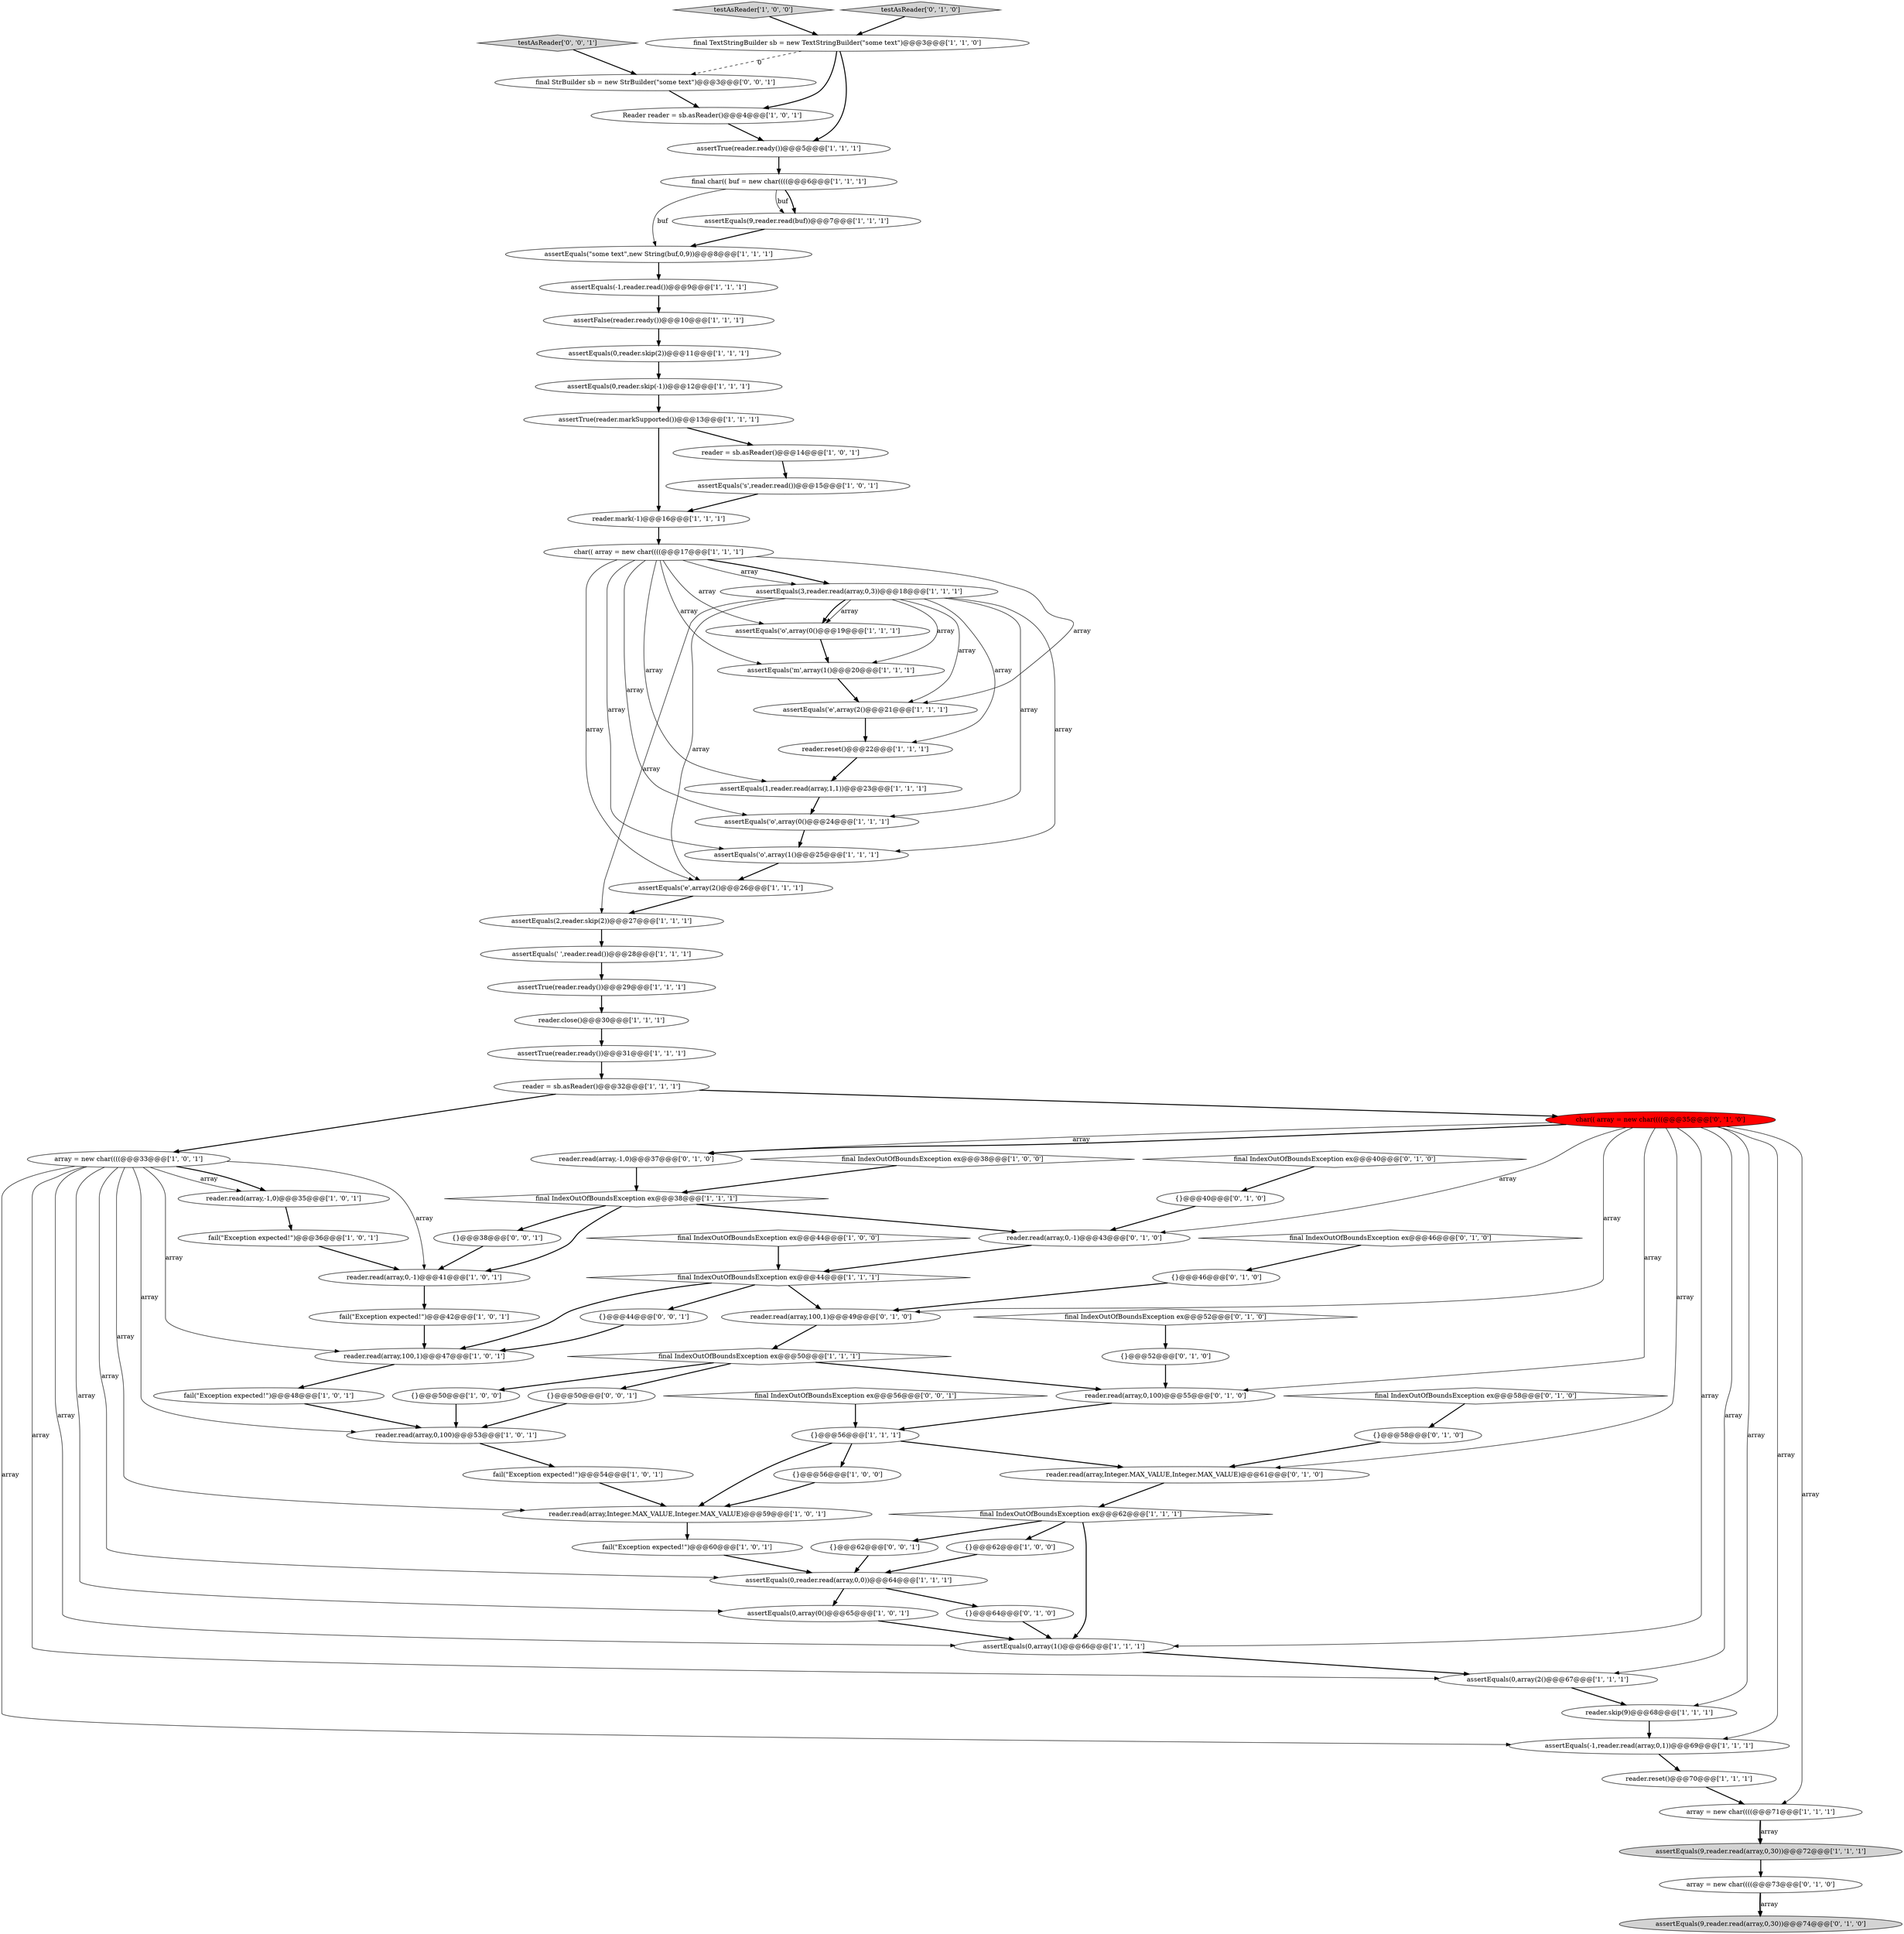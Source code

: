 digraph {
3 [style = filled, label = "{}@@@50@@@['1', '0', '0']", fillcolor = white, shape = ellipse image = "AAA0AAABBB1BBB"];
70 [style = filled, label = "final IndexOutOfBoundsException ex@@@58@@@['0', '1', '0']", fillcolor = white, shape = diamond image = "AAA0AAABBB2BBB"];
63 [style = filled, label = "final IndexOutOfBoundsException ex@@@40@@@['0', '1', '0']", fillcolor = white, shape = diamond image = "AAA0AAABBB2BBB"];
2 [style = filled, label = "fail(\"Exception expected!\")@@@42@@@['1', '0', '1']", fillcolor = white, shape = ellipse image = "AAA0AAABBB1BBB"];
79 [style = filled, label = "final StrBuilder sb = new StrBuilder(\"some text\")@@@3@@@['0', '0', '1']", fillcolor = white, shape = ellipse image = "AAA0AAABBB3BBB"];
72 [style = filled, label = "reader.read(array,100,1)@@@49@@@['0', '1', '0']", fillcolor = white, shape = ellipse image = "AAA0AAABBB2BBB"];
66 [style = filled, label = "{}@@@40@@@['0', '1', '0']", fillcolor = white, shape = ellipse image = "AAA0AAABBB2BBB"];
19 [style = filled, label = "assertEquals(1,reader.read(array,1,1))@@@23@@@['1', '1', '1']", fillcolor = white, shape = ellipse image = "AAA0AAABBB1BBB"];
61 [style = filled, label = "{}@@@46@@@['0', '1', '0']", fillcolor = white, shape = ellipse image = "AAA0AAABBB2BBB"];
53 [style = filled, label = "assertEquals(0,array(0()@@@65@@@['1', '0', '1']", fillcolor = white, shape = ellipse image = "AAA0AAABBB1BBB"];
78 [style = filled, label = "final IndexOutOfBoundsException ex@@@52@@@['0', '1', '0']", fillcolor = white, shape = diamond image = "AAA0AAABBB2BBB"];
1 [style = filled, label = "{}@@@56@@@['1', '0', '0']", fillcolor = white, shape = ellipse image = "AAA0AAABBB1BBB"];
44 [style = filled, label = "fail(\"Exception expected!\")@@@48@@@['1', '0', '1']", fillcolor = white, shape = ellipse image = "AAA0AAABBB1BBB"];
59 [style = filled, label = "assertEquals(0,reader.skip(2))@@@11@@@['1', '1', '1']", fillcolor = white, shape = ellipse image = "AAA0AAABBB1BBB"];
75 [style = filled, label = "reader.read(array,-1,0)@@@37@@@['0', '1', '0']", fillcolor = white, shape = ellipse image = "AAA0AAABBB2BBB"];
4 [style = filled, label = "assertEquals('o',array(0()@@@24@@@['1', '1', '1']", fillcolor = white, shape = ellipse image = "AAA0AAABBB1BBB"];
9 [style = filled, label = "final IndexOutOfBoundsException ex@@@50@@@['1', '1', '1']", fillcolor = white, shape = diamond image = "AAA0AAABBB1BBB"];
55 [style = filled, label = "assertEquals(2,reader.skip(2))@@@27@@@['1', '1', '1']", fillcolor = white, shape = ellipse image = "AAA0AAABBB1BBB"];
6 [style = filled, label = "final TextStringBuilder sb = new TextStringBuilder(\"some text\")@@@3@@@['1', '1', '0']", fillcolor = white, shape = ellipse image = "AAA0AAABBB1BBB"];
50 [style = filled, label = "final char(( buf = new char((((@@@6@@@['1', '1', '1']", fillcolor = white, shape = ellipse image = "AAA0AAABBB1BBB"];
12 [style = filled, label = "assertEquals(3,reader.read(array,0,3))@@@18@@@['1', '1', '1']", fillcolor = white, shape = ellipse image = "AAA0AAABBB1BBB"];
68 [style = filled, label = "final IndexOutOfBoundsException ex@@@46@@@['0', '1', '0']", fillcolor = white, shape = diamond image = "AAA0AAABBB2BBB"];
29 [style = filled, label = "assertTrue(reader.markSupported())@@@13@@@['1', '1', '1']", fillcolor = white, shape = ellipse image = "AAA0AAABBB1BBB"];
80 [style = filled, label = "{}@@@44@@@['0', '0', '1']", fillcolor = white, shape = ellipse image = "AAA0AAABBB3BBB"];
69 [style = filled, label = "reader.read(array,0,100)@@@55@@@['0', '1', '0']", fillcolor = white, shape = ellipse image = "AAA0AAABBB2BBB"];
64 [style = filled, label = "{}@@@52@@@['0', '1', '0']", fillcolor = white, shape = ellipse image = "AAA0AAABBB2BBB"];
49 [style = filled, label = "fail(\"Exception expected!\")@@@60@@@['1', '0', '1']", fillcolor = white, shape = ellipse image = "AAA0AAABBB1BBB"];
85 [style = filled, label = "{}@@@50@@@['0', '0', '1']", fillcolor = white, shape = ellipse image = "AAA0AAABBB3BBB"];
17 [style = filled, label = "reader.read(array,Integer.MAX_VALUE,Integer.MAX_VALUE)@@@59@@@['1', '0', '1']", fillcolor = white, shape = ellipse image = "AAA0AAABBB1BBB"];
34 [style = filled, label = "assertEquals('m',array(1()@@@20@@@['1', '1', '1']", fillcolor = white, shape = ellipse image = "AAA0AAABBB1BBB"];
57 [style = filled, label = "assertEquals(\"some text\",new String(buf,0,9))@@@8@@@['1', '1', '1']", fillcolor = white, shape = ellipse image = "AAA0AAABBB1BBB"];
7 [style = filled, label = "assertEquals(0,reader.read(array,0,0))@@@64@@@['1', '1', '1']", fillcolor = white, shape = ellipse image = "AAA0AAABBB1BBB"];
47 [style = filled, label = "assertEquals(0,array(2()@@@67@@@['1', '1', '1']", fillcolor = white, shape = ellipse image = "AAA0AAABBB1BBB"];
21 [style = filled, label = "assertTrue(reader.ready())@@@31@@@['1', '1', '1']", fillcolor = white, shape = ellipse image = "AAA0AAABBB1BBB"];
60 [style = filled, label = "assertEquals(' ',reader.read())@@@28@@@['1', '1', '1']", fillcolor = white, shape = ellipse image = "AAA0AAABBB1BBB"];
24 [style = filled, label = "assertTrue(reader.ready())@@@29@@@['1', '1', '1']", fillcolor = white, shape = ellipse image = "AAA0AAABBB1BBB"];
23 [style = filled, label = "final IndexOutOfBoundsException ex@@@62@@@['1', '1', '1']", fillcolor = white, shape = diamond image = "AAA0AAABBB1BBB"];
45 [style = filled, label = "reader.read(array,0,100)@@@53@@@['1', '0', '1']", fillcolor = white, shape = ellipse image = "AAA0AAABBB1BBB"];
35 [style = filled, label = "assertEquals(-1,reader.read())@@@9@@@['1', '1', '1']", fillcolor = white, shape = ellipse image = "AAA0AAABBB1BBB"];
16 [style = filled, label = "{}@@@56@@@['1', '1', '1']", fillcolor = white, shape = ellipse image = "AAA0AAABBB1BBB"];
84 [style = filled, label = "testAsReader['0', '0', '1']", fillcolor = lightgray, shape = diamond image = "AAA0AAABBB3BBB"];
15 [style = filled, label = "final IndexOutOfBoundsException ex@@@44@@@['1', '1', '1']", fillcolor = white, shape = diamond image = "AAA0AAABBB1BBB"];
71 [style = filled, label = "assertEquals(9,reader.read(array,0,30))@@@74@@@['0', '1', '0']", fillcolor = lightgray, shape = ellipse image = "AAA0AAABBB2BBB"];
73 [style = filled, label = "{}@@@58@@@['0', '1', '0']", fillcolor = white, shape = ellipse image = "AAA0AAABBB2BBB"];
5 [style = filled, label = "final IndexOutOfBoundsException ex@@@44@@@['1', '0', '0']", fillcolor = white, shape = diamond image = "AAA0AAABBB1BBB"];
62 [style = filled, label = "{}@@@64@@@['0', '1', '0']", fillcolor = white, shape = ellipse image = "AAA0AAABBB2BBB"];
28 [style = filled, label = "assertEquals(-1,reader.read(array,0,1))@@@69@@@['1', '1', '1']", fillcolor = white, shape = ellipse image = "AAA0AAABBB1BBB"];
48 [style = filled, label = "reader.read(array,0,-1)@@@41@@@['1', '0', '1']", fillcolor = white, shape = ellipse image = "AAA0AAABBB1BBB"];
8 [style = filled, label = "assertTrue(reader.ready())@@@5@@@['1', '1', '1']", fillcolor = white, shape = ellipse image = "AAA0AAABBB1BBB"];
30 [style = filled, label = "assertEquals(0,reader.skip(-1))@@@12@@@['1', '1', '1']", fillcolor = white, shape = ellipse image = "AAA0AAABBB1BBB"];
32 [style = filled, label = "char(( array = new char((((@@@17@@@['1', '1', '1']", fillcolor = white, shape = ellipse image = "AAA0AAABBB1BBB"];
54 [style = filled, label = "Reader reader = sb.asReader()@@@4@@@['1', '0', '1']", fillcolor = white, shape = ellipse image = "AAA0AAABBB1BBB"];
77 [style = filled, label = "reader.read(array,Integer.MAX_VALUE,Integer.MAX_VALUE)@@@61@@@['0', '1', '0']", fillcolor = white, shape = ellipse image = "AAA0AAABBB2BBB"];
65 [style = filled, label = "array = new char((((@@@73@@@['0', '1', '0']", fillcolor = white, shape = ellipse image = "AAA0AAABBB2BBB"];
25 [style = filled, label = "array = new char((((@@@33@@@['1', '0', '1']", fillcolor = white, shape = ellipse image = "AAA0AAABBB1BBB"];
31 [style = filled, label = "reader.reset()@@@22@@@['1', '1', '1']", fillcolor = white, shape = ellipse image = "AAA0AAABBB1BBB"];
74 [style = filled, label = "char(( array = new char((((@@@35@@@['0', '1', '0']", fillcolor = red, shape = ellipse image = "AAA1AAABBB2BBB"];
0 [style = filled, label = "{}@@@62@@@['1', '0', '0']", fillcolor = white, shape = ellipse image = "AAA0AAABBB1BBB"];
52 [style = filled, label = "testAsReader['1', '0', '0']", fillcolor = lightgray, shape = diamond image = "AAA0AAABBB1BBB"];
83 [style = filled, label = "{}@@@38@@@['0', '0', '1']", fillcolor = white, shape = ellipse image = "AAA0AAABBB3BBB"];
22 [style = filled, label = "array = new char((((@@@71@@@['1', '1', '1']", fillcolor = white, shape = ellipse image = "AAA0AAABBB1BBB"];
43 [style = filled, label = "assertEquals('o',array(0()@@@19@@@['1', '1', '1']", fillcolor = white, shape = ellipse image = "AAA0AAABBB1BBB"];
40 [style = filled, label = "reader.read(array,100,1)@@@47@@@['1', '0', '1']", fillcolor = white, shape = ellipse image = "AAA0AAABBB1BBB"];
51 [style = filled, label = "assertEquals('e',array(2()@@@21@@@['1', '1', '1']", fillcolor = white, shape = ellipse image = "AAA0AAABBB1BBB"];
81 [style = filled, label = "{}@@@62@@@['0', '0', '1']", fillcolor = white, shape = ellipse image = "AAA0AAABBB3BBB"];
56 [style = filled, label = "assertEquals(0,array(1()@@@66@@@['1', '1', '1']", fillcolor = white, shape = ellipse image = "AAA0AAABBB1BBB"];
18 [style = filled, label = "assertEquals('e',array(2()@@@26@@@['1', '1', '1']", fillcolor = white, shape = ellipse image = "AAA0AAABBB1BBB"];
33 [style = filled, label = "fail(\"Exception expected!\")@@@54@@@['1', '0', '1']", fillcolor = white, shape = ellipse image = "AAA0AAABBB1BBB"];
39 [style = filled, label = "reader.read(array,-1,0)@@@35@@@['1', '0', '1']", fillcolor = white, shape = ellipse image = "AAA0AAABBB1BBB"];
76 [style = filled, label = "reader.read(array,0,-1)@@@43@@@['0', '1', '0']", fillcolor = white, shape = ellipse image = "AAA0AAABBB2BBB"];
82 [style = filled, label = "final IndexOutOfBoundsException ex@@@56@@@['0', '0', '1']", fillcolor = white, shape = diamond image = "AAA0AAABBB3BBB"];
58 [style = filled, label = "assertFalse(reader.ready())@@@10@@@['1', '1', '1']", fillcolor = white, shape = ellipse image = "AAA0AAABBB1BBB"];
67 [style = filled, label = "testAsReader['0', '1', '0']", fillcolor = lightgray, shape = diamond image = "AAA0AAABBB2BBB"];
20 [style = filled, label = "assertEquals(9,reader.read(array,0,30))@@@72@@@['1', '1', '1']", fillcolor = lightgray, shape = ellipse image = "AAA0AAABBB1BBB"];
10 [style = filled, label = "assertEquals(9,reader.read(buf))@@@7@@@['1', '1', '1']", fillcolor = white, shape = ellipse image = "AAA0AAABBB1BBB"];
46 [style = filled, label = "assertEquals('s',reader.read())@@@15@@@['1', '0', '1']", fillcolor = white, shape = ellipse image = "AAA0AAABBB1BBB"];
26 [style = filled, label = "fail(\"Exception expected!\")@@@36@@@['1', '0', '1']", fillcolor = white, shape = ellipse image = "AAA0AAABBB1BBB"];
27 [style = filled, label = "reader.mark(-1)@@@16@@@['1', '1', '1']", fillcolor = white, shape = ellipse image = "AAA0AAABBB1BBB"];
13 [style = filled, label = "reader.skip(9)@@@68@@@['1', '1', '1']", fillcolor = white, shape = ellipse image = "AAA0AAABBB1BBB"];
37 [style = filled, label = "final IndexOutOfBoundsException ex@@@38@@@['1', '0', '0']", fillcolor = white, shape = diamond image = "AAA0AAABBB1BBB"];
38 [style = filled, label = "final IndexOutOfBoundsException ex@@@38@@@['1', '1', '1']", fillcolor = white, shape = diamond image = "AAA0AAABBB1BBB"];
36 [style = filled, label = "reader = sb.asReader()@@@32@@@['1', '1', '1']", fillcolor = white, shape = ellipse image = "AAA0AAABBB1BBB"];
42 [style = filled, label = "reader = sb.asReader()@@@14@@@['1', '0', '1']", fillcolor = white, shape = ellipse image = "AAA0AAABBB1BBB"];
41 [style = filled, label = "reader.close()@@@30@@@['1', '1', '1']", fillcolor = white, shape = ellipse image = "AAA0AAABBB1BBB"];
11 [style = filled, label = "assertEquals('o',array(1()@@@25@@@['1', '1', '1']", fillcolor = white, shape = ellipse image = "AAA0AAABBB1BBB"];
14 [style = filled, label = "reader.reset()@@@70@@@['1', '1', '1']", fillcolor = white, shape = ellipse image = "AAA0AAABBB1BBB"];
27->32 [style = bold, label=""];
7->62 [style = bold, label=""];
38->76 [style = bold, label=""];
84->79 [style = bold, label=""];
32->12 [style = bold, label=""];
18->55 [style = bold, label=""];
74->47 [style = solid, label="array"];
32->19 [style = solid, label="array"];
45->33 [style = bold, label=""];
82->16 [style = bold, label=""];
25->45 [style = solid, label="array"];
5->15 [style = bold, label=""];
15->80 [style = bold, label=""];
75->38 [style = bold, label=""];
12->34 [style = solid, label="array"];
74->76 [style = solid, label="array"];
12->51 [style = solid, label="array"];
30->29 [style = bold, label=""];
60->24 [style = bold, label=""];
28->14 [style = bold, label=""];
56->47 [style = bold, label=""];
25->53 [style = solid, label="array"];
70->73 [style = bold, label=""];
63->66 [style = bold, label=""];
69->16 [style = bold, label=""];
21->36 [style = bold, label=""];
9->69 [style = bold, label=""];
37->38 [style = bold, label=""];
50->10 [style = bold, label=""];
58->59 [style = bold, label=""];
76->15 [style = bold, label=""];
10->57 [style = bold, label=""];
32->51 [style = solid, label="array"];
74->22 [style = solid, label="array"];
62->56 [style = bold, label=""];
55->60 [style = bold, label=""];
74->13 [style = solid, label="array"];
32->12 [style = solid, label="array"];
42->46 [style = bold, label=""];
48->2 [style = bold, label=""];
6->54 [style = bold, label=""];
41->21 [style = bold, label=""];
14->22 [style = bold, label=""];
16->17 [style = bold, label=""];
50->57 [style = solid, label="buf"];
83->48 [style = bold, label=""];
39->26 [style = bold, label=""];
11->18 [style = bold, label=""];
1->17 [style = bold, label=""];
0->7 [style = bold, label=""];
29->27 [style = bold, label=""];
12->43 [style = solid, label="array"];
9->85 [style = bold, label=""];
36->25 [style = bold, label=""];
12->31 [style = solid, label="array"];
74->28 [style = solid, label="array"];
22->20 [style = bold, label=""];
50->10 [style = solid, label="buf"];
74->75 [style = solid, label="array"];
79->54 [style = bold, label=""];
53->56 [style = bold, label=""];
26->48 [style = bold, label=""];
43->34 [style = bold, label=""];
44->45 [style = bold, label=""];
57->35 [style = bold, label=""];
72->9 [style = bold, label=""];
61->72 [style = bold, label=""];
74->75 [style = bold, label=""];
25->56 [style = solid, label="array"];
80->40 [style = bold, label=""];
25->48 [style = solid, label="array"];
25->39 [style = bold, label=""];
32->11 [style = solid, label="array"];
3->45 [style = bold, label=""];
78->64 [style = bold, label=""];
32->43 [style = solid, label="array"];
67->6 [style = bold, label=""];
38->48 [style = bold, label=""];
65->71 [style = bold, label=""];
23->0 [style = bold, label=""];
47->13 [style = bold, label=""];
66->76 [style = bold, label=""];
38->83 [style = bold, label=""];
32->34 [style = solid, label="array"];
24->41 [style = bold, label=""];
32->4 [style = solid, label="array"];
34->51 [style = bold, label=""];
25->40 [style = solid, label="array"];
54->8 [style = bold, label=""];
16->77 [style = bold, label=""];
16->1 [style = bold, label=""];
17->49 [style = bold, label=""];
29->42 [style = bold, label=""];
20->65 [style = bold, label=""];
74->72 [style = solid, label="array"];
52->6 [style = bold, label=""];
49->7 [style = bold, label=""];
35->58 [style = bold, label=""];
9->3 [style = bold, label=""];
8->50 [style = bold, label=""];
15->40 [style = bold, label=""];
6->79 [style = dashed, label="0"];
12->43 [style = bold, label=""];
25->47 [style = solid, label="array"];
12->11 [style = solid, label="array"];
15->72 [style = bold, label=""];
31->19 [style = bold, label=""];
40->44 [style = bold, label=""];
33->17 [style = bold, label=""];
65->71 [style = solid, label="array"];
25->28 [style = solid, label="array"];
12->4 [style = solid, label="array"];
23->56 [style = bold, label=""];
64->69 [style = bold, label=""];
74->69 [style = solid, label="array"];
25->7 [style = solid, label="array"];
77->23 [style = bold, label=""];
12->18 [style = solid, label="array"];
2->40 [style = bold, label=""];
25->17 [style = solid, label="array"];
12->55 [style = solid, label="array"];
81->7 [style = bold, label=""];
36->74 [style = bold, label=""];
74->77 [style = solid, label="array"];
25->39 [style = solid, label="array"];
46->27 [style = bold, label=""];
6->8 [style = bold, label=""];
59->30 [style = bold, label=""];
73->77 [style = bold, label=""];
68->61 [style = bold, label=""];
19->4 [style = bold, label=""];
85->45 [style = bold, label=""];
51->31 [style = bold, label=""];
74->56 [style = solid, label="array"];
4->11 [style = bold, label=""];
32->18 [style = solid, label="array"];
22->20 [style = solid, label="array"];
23->81 [style = bold, label=""];
7->53 [style = bold, label=""];
13->28 [style = bold, label=""];
}
